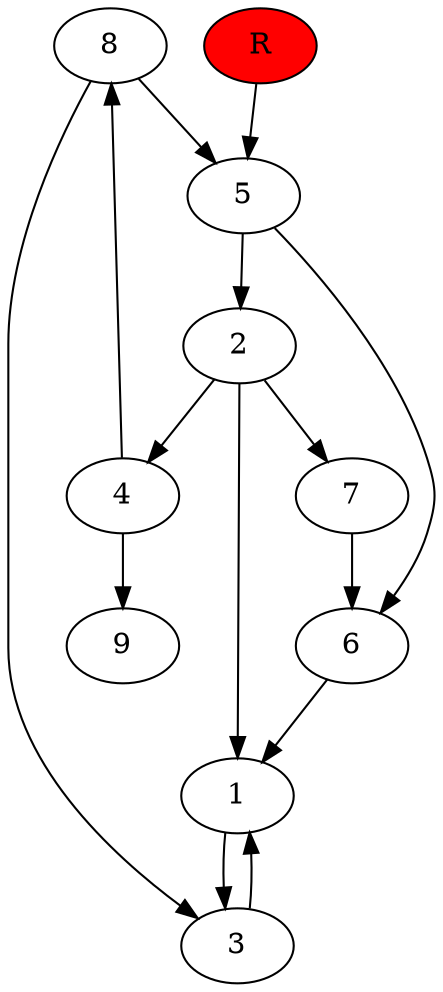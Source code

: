 digraph prb24987 {
	1
	2
	3
	4
	5
	6
	7
	8
	R [fillcolor="#ff0000" style=filled]
	1 -> 3
	2 -> 1
	2 -> 4
	2 -> 7
	3 -> 1
	4 -> 8
	4 -> 9
	5 -> 2
	5 -> 6
	6 -> 1
	7 -> 6
	8 -> 3
	8 -> 5
	R -> 5
}
